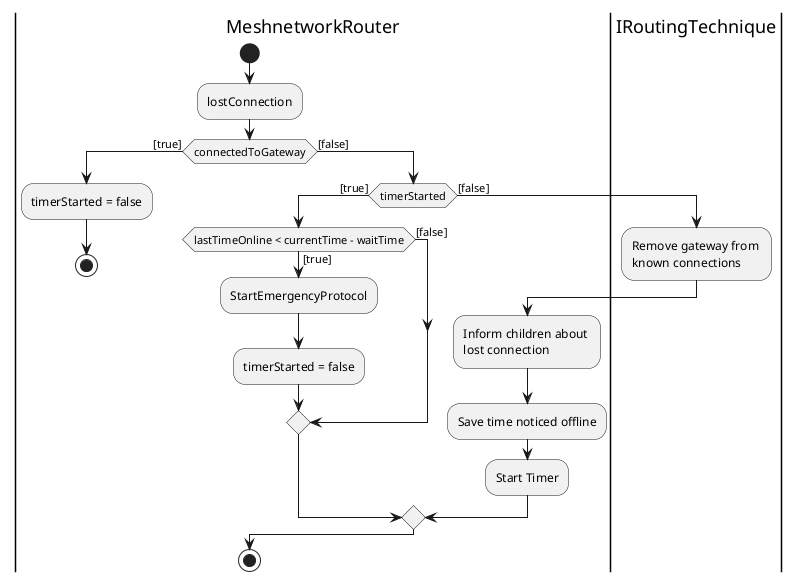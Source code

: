 @startuml
|MeshnetworkRouter|

start

:lostConnection;
if (connectedToGateway) then ([true])
	:timerStarted = false;
    stop
else ([false])
	if(timerStarted) then ([true])
		if (lastTimeOnline < currentTime - waitTime) then ([true])
			:StartEmergencyProtocol;
			:timerStarted = false;
			else ([false])
		endif
    else ([false])
    	|IRoutingTechnique|
		:Remove gateway from \nknown connections;
		|MeshnetworkRouter|		
       	:Inform children about \nlost connection;
		:Save time noticed offline;
        :Start Timer;
    endif
endif
stop
@enduml